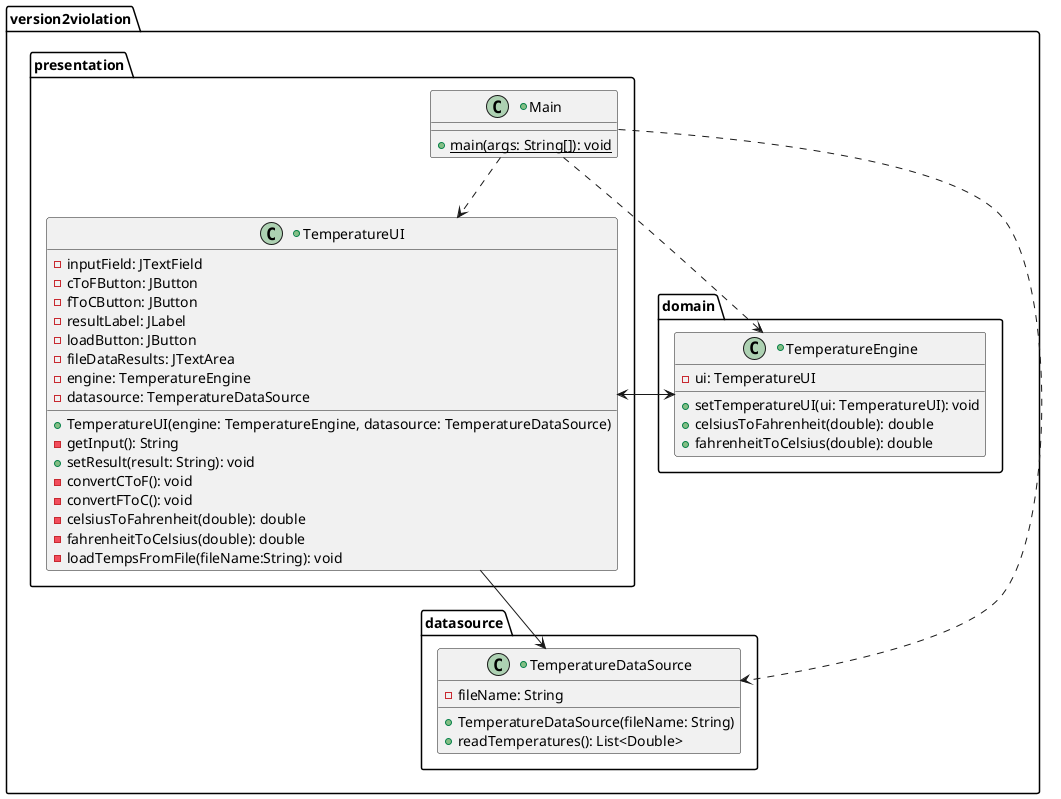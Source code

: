 @startuml
package version2violation
{
    package presentation
    {
        +class Main
        {
            +{static} main(args: String[]): void
        }


    +class TemperatureUI
    {
        -inputField: JTextField
        -cToFButton: JButton
        -fToCButton: JButton
        -resultLabel: JLabel
        -loadButton: JButton
        -fileDataResults: JTextArea
        -engine: TemperatureEngine
        -datasource: TemperatureDataSource

        +TemperatureUI(engine: TemperatureEngine, datasource: TemperatureDataSource)
        -getInput(): String
        +setResult(result: String): void
        -convertCToF(): void
        -convertFToC(): void
        -celsiusToFahrenheit(double): double
        -fahrenheitToCelsius(double): double
        -loadTempsFromFile(fileName:String): void
    }
    }

    package domain
    {
        +class TemperatureEngine
        {
            -ui: TemperatureUI
            +setTemperatureUI(ui: TemperatureUI): void
            +celsiusToFahrenheit(double): double
            +fahrenheitToCelsius(double): double
        }
    }


    package datasource
    {
        +class TemperatureDataSource
        {
            -fileName: String
            +TemperatureDataSource(fileName: String)
            +readTemperatures(): List<Double>
        }
    }
}


Main ..> TemperatureUI
Main ..> TemperatureEngine
Main ..> TemperatureDataSource
TemperatureUI --> TemperatureDataSource
TemperatureUI --> TemperatureEngine
TemperatureEngine --> TemperatureUI
@enduml